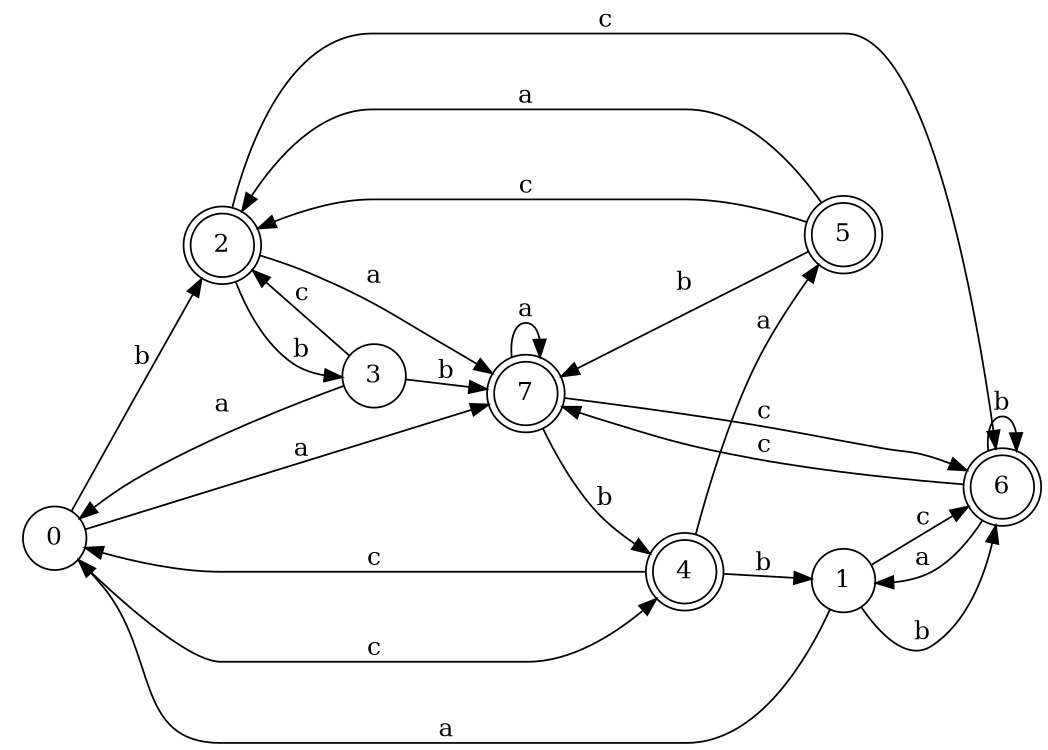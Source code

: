 digraph n7_3 {
__start0 [label="" shape="none"];

rankdir=LR;
size="8,5";

s0 [style="filled", color="black", fillcolor="white" shape="circle", label="0"];
s1 [style="filled", color="black", fillcolor="white" shape="circle", label="1"];
s2 [style="rounded,filled", color="black", fillcolor="white" shape="doublecircle", label="2"];
s3 [style="filled", color="black", fillcolor="white" shape="circle", label="3"];
s4 [style="rounded,filled", color="black", fillcolor="white" shape="doublecircle", label="4"];
s5 [style="rounded,filled", color="black", fillcolor="white" shape="doublecircle", label="5"];
s6 [style="rounded,filled", color="black", fillcolor="white" shape="doublecircle", label="6"];
s7 [style="rounded,filled", color="black", fillcolor="white" shape="doublecircle", label="7"];
s0 -> s7 [label="a"];
s0 -> s2 [label="b"];
s0 -> s4 [label="c"];
s1 -> s0 [label="a"];
s1 -> s6 [label="b"];
s1 -> s6 [label="c"];
s2 -> s7 [label="a"];
s2 -> s3 [label="b"];
s2 -> s6 [label="c"];
s3 -> s0 [label="a"];
s3 -> s7 [label="b"];
s3 -> s2 [label="c"];
s4 -> s5 [label="a"];
s4 -> s1 [label="b"];
s4 -> s0 [label="c"];
s5 -> s2 [label="a"];
s5 -> s7 [label="b"];
s5 -> s2 [label="c"];
s6 -> s1 [label="a"];
s6 -> s6 [label="b"];
s6 -> s7 [label="c"];
s7 -> s7 [label="a"];
s7 -> s4 [label="b"];
s7 -> s6 [label="c"];

}
